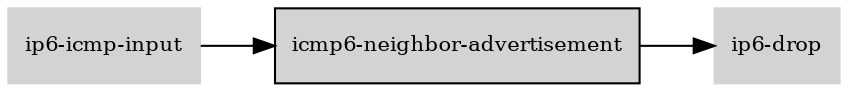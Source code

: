 digraph "icmp6_neighbor_advertisement_subgraph" {
  rankdir=LR;
  node [shape=box, style=filled, fontsize=10, color=lightgray, fontcolor=black, fillcolor=lightgray];
  "icmp6-neighbor-advertisement" [color=black, fontcolor=black, fillcolor=lightgray];
  edge [fontsize=8];
  "icmp6-neighbor-advertisement" -> "ip6-drop";
  "ip6-icmp-input" -> "icmp6-neighbor-advertisement";
}
